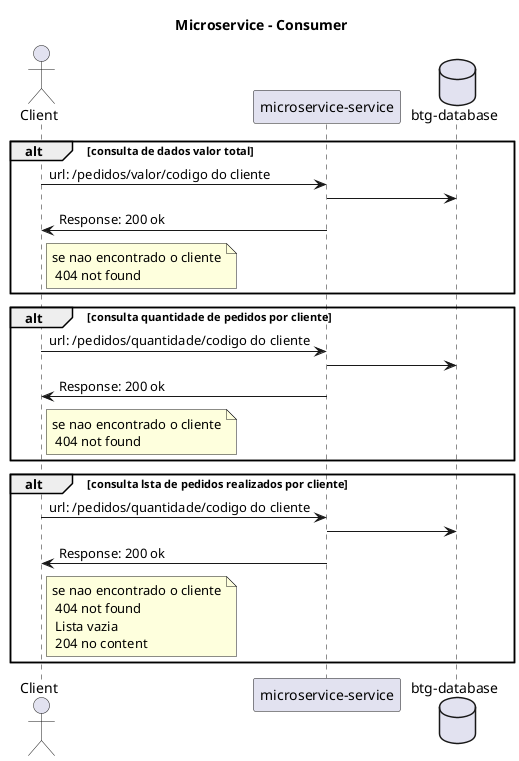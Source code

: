 @startuml
title "Microservice - Consumer"
actor "Client" as client
participant       "microservice-service"       as ms
alt consulta de dados valor total
database    "btg-database"    as db
client -> ms : url: /pedidos/valor/codigo do cliente
ms -> db
ms -> client : Response: 200 ok
note right client: se nao encontrado o cliente\n 404 not found
end
alt consulta quantidade de pedidos por cliente
database    "btg-database"    as db
client -> ms : url: /pedidos/quantidade/codigo do cliente
ms -> db
ms -> client : Response: 200 ok
note right client: se nao encontrado o cliente\n 404 not found
end
alt consulta lsta de pedidos realizados por cliente
database    "btg-database"    as db
client -> ms : url: /pedidos/quantidade/codigo do cliente
ms -> db
ms -> client : Response: 200 ok
note right client: se nao encontrado o cliente\n 404 not found\n Lista vazia \n 204 no content
end
@enduml

